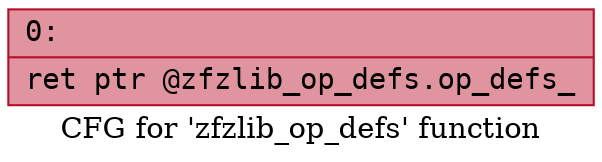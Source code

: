digraph "CFG for 'zfzlib_op_defs' function" {
	label="CFG for 'zfzlib_op_defs' function";

	Node0x600000f59e50 [shape=record,color="#b70d28ff", style=filled, fillcolor="#b70d2870" fontname="Courier",label="{0:\l|  ret ptr @zfzlib_op_defs.op_defs_\l}"];
}
